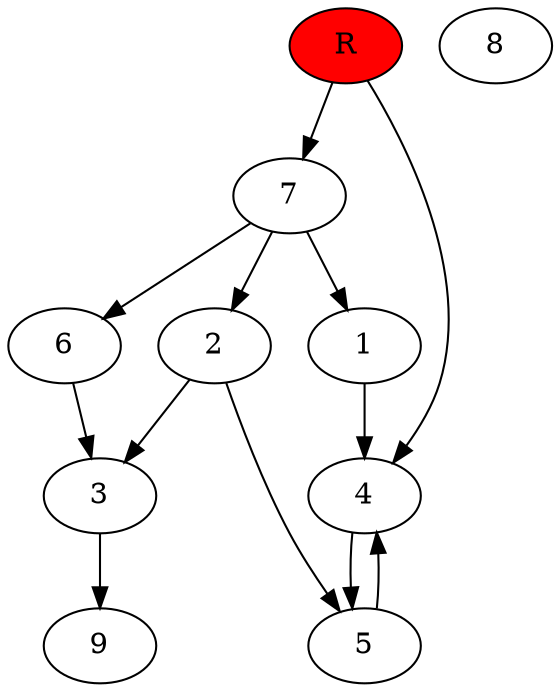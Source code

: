 digraph prb726 {
	1
	2
	3
	4
	5
	6
	7
	8
	R [fillcolor="#ff0000" style=filled]
	1 -> 4
	2 -> 3
	2 -> 5
	3 -> 9
	4 -> 5
	5 -> 4
	6 -> 3
	7 -> 1
	7 -> 2
	7 -> 6
	R -> 4
	R -> 7
}
